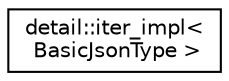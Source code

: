 digraph "Graphical Class Hierarchy"
{
 // LATEX_PDF_SIZE
  edge [fontname="Helvetica",fontsize="10",labelfontname="Helvetica",labelfontsize="10"];
  node [fontname="Helvetica",fontsize="10",shape=record];
  rankdir="LR";
  Node0 [label="detail::iter_impl\<\l BasicJsonType \>",height=0.2,width=0.4,color="black", fillcolor="white", style="filled",URL="$classdetail_1_1iter__impl.html",tooltip="a template for a bidirectional iterator for the basic_json class This class implements a both iterato..."];
}
